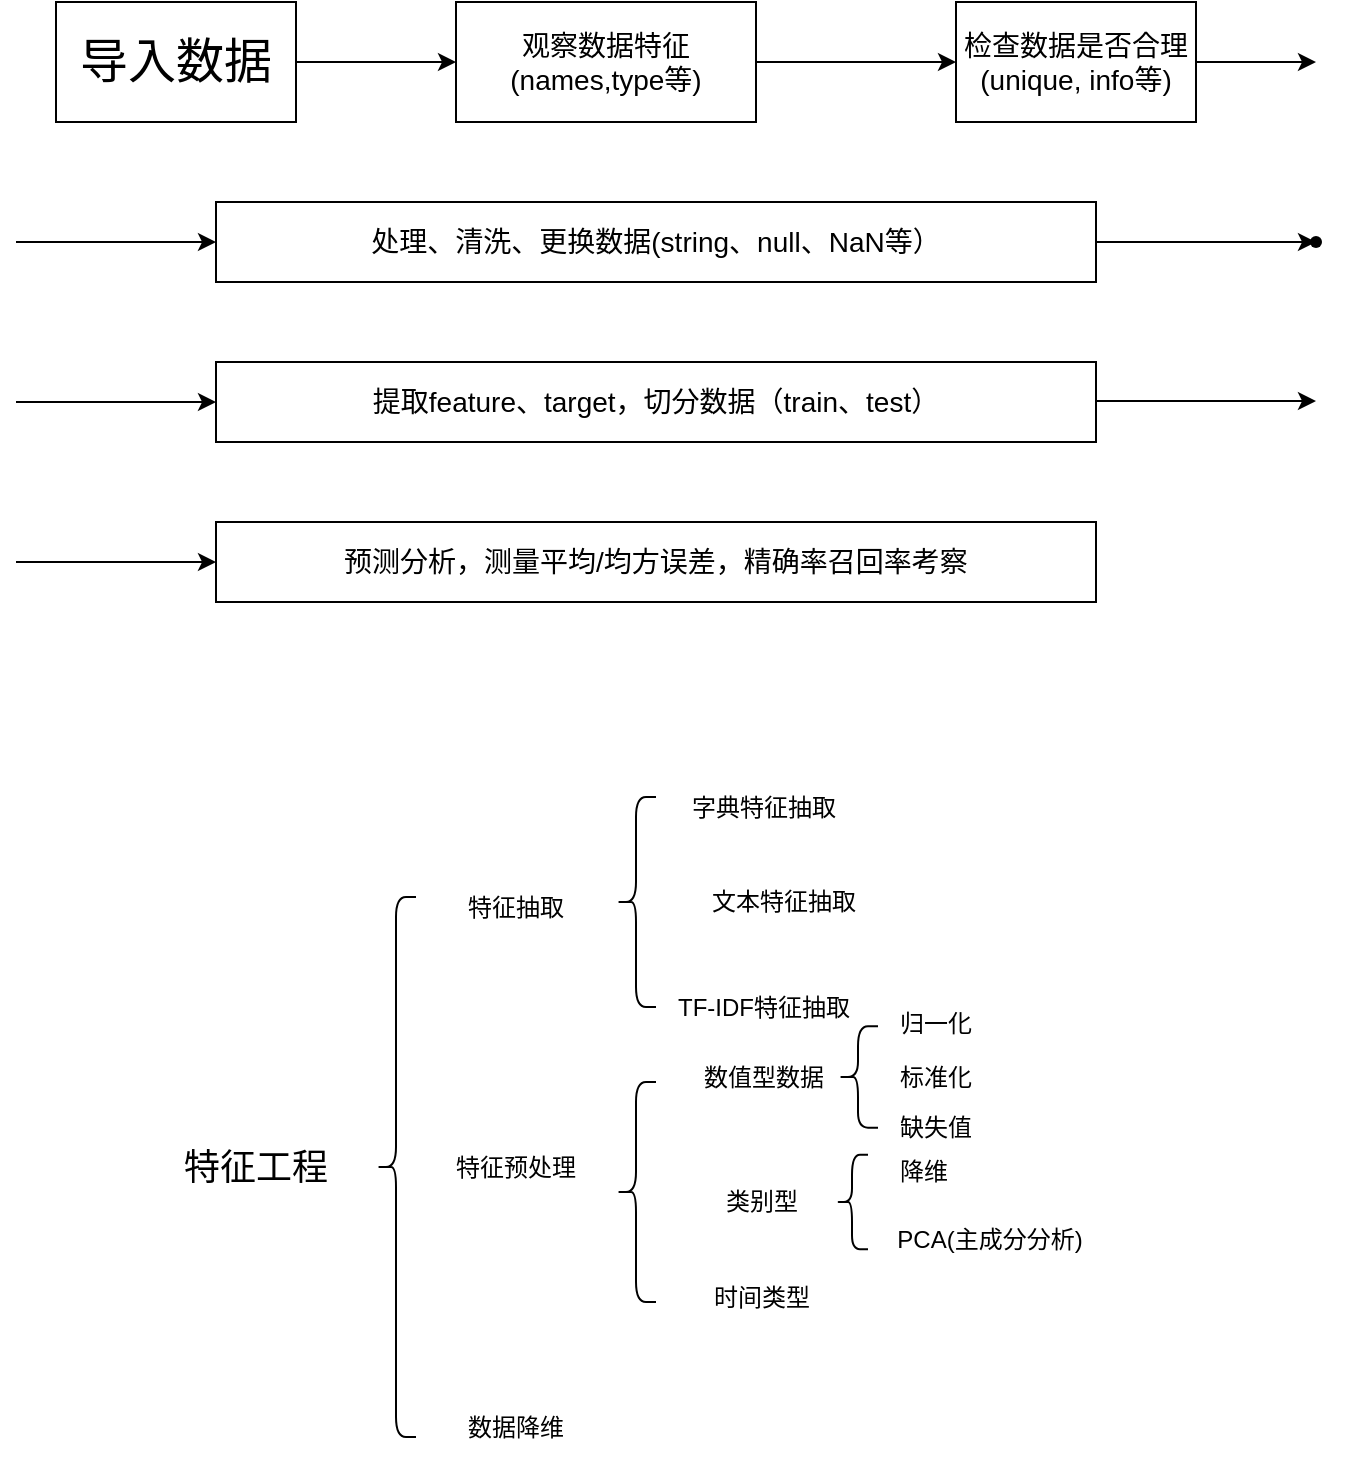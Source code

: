 <mxfile version="14.7.10" type="device"><diagram id="eLcxAf9iUN8Ebajhd4o6" name="Page-1"><mxGraphModel dx="1038" dy="547" grid="1" gridSize="10" guides="1" tooltips="1" connect="1" arrows="1" fold="1" page="1" pageScale="1" pageWidth="827" pageHeight="1169" math="0" shadow="0"><root><mxCell id="0"/><mxCell id="1" parent="0"/><mxCell id="u-79qXKtNeypi8t1sbNy-3" value="" style="edgeStyle=orthogonalEdgeStyle;rounded=0;orthogonalLoop=1;jettySize=auto;html=1;" edge="1" parent="1" source="u-79qXKtNeypi8t1sbNy-1" target="u-79qXKtNeypi8t1sbNy-2"><mxGeometry relative="1" as="geometry"/></mxCell><mxCell id="u-79qXKtNeypi8t1sbNy-1" value="&lt;font style=&quot;font-size: 24px&quot;&gt;导入数据&lt;/font&gt;" style="rounded=0;whiteSpace=wrap;html=1;" vertex="1" parent="1"><mxGeometry x="40" y="40" width="120" height="60" as="geometry"/></mxCell><mxCell id="u-79qXKtNeypi8t1sbNy-5" value="" style="edgeStyle=orthogonalEdgeStyle;rounded=0;orthogonalLoop=1;jettySize=auto;html=1;" edge="1" parent="1" source="u-79qXKtNeypi8t1sbNy-2" target="u-79qXKtNeypi8t1sbNy-4"><mxGeometry relative="1" as="geometry"/></mxCell><mxCell id="u-79qXKtNeypi8t1sbNy-2" value="&lt;font style=&quot;font-size: 14px&quot;&gt;观察数据特征&lt;br&gt;(names,type等)&lt;br&gt;&lt;/font&gt;" style="rounded=0;whiteSpace=wrap;html=1;" vertex="1" parent="1"><mxGeometry x="240" y="40" width="150" height="60" as="geometry"/></mxCell><mxCell id="u-79qXKtNeypi8t1sbNy-4" value="&lt;font style=&quot;font-size: 14px&quot;&gt;检查数据是否合理&lt;br&gt;(unique, info等)&lt;/font&gt;" style="rounded=0;whiteSpace=wrap;html=1;" vertex="1" parent="1"><mxGeometry x="490" y="40" width="120" height="60" as="geometry"/></mxCell><mxCell id="u-79qXKtNeypi8t1sbNy-6" value="" style="endArrow=classic;html=1;" edge="1" parent="1"><mxGeometry width="50" height="50" relative="1" as="geometry"><mxPoint x="20" y="160" as="sourcePoint"/><mxPoint x="120" y="160" as="targetPoint"/></mxGeometry></mxCell><mxCell id="u-79qXKtNeypi8t1sbNy-7" value="" style="endArrow=classic;html=1;exitX=1;exitY=0.5;exitDx=0;exitDy=0;" edge="1" parent="1" source="u-79qXKtNeypi8t1sbNy-4"><mxGeometry width="50" height="50" relative="1" as="geometry"><mxPoint x="390" y="270" as="sourcePoint"/><mxPoint x="670" y="70" as="targetPoint"/></mxGeometry></mxCell><mxCell id="u-79qXKtNeypi8t1sbNy-10" value="" style="edgeStyle=orthogonalEdgeStyle;rounded=0;orthogonalLoop=1;jettySize=auto;html=1;" edge="1" parent="1" source="u-79qXKtNeypi8t1sbNy-8" target="u-79qXKtNeypi8t1sbNy-9"><mxGeometry relative="1" as="geometry"/></mxCell><mxCell id="u-79qXKtNeypi8t1sbNy-8" value="&lt;font style=&quot;font-size: 14px&quot;&gt;处理、清洗、更换数据(string、null、NaN等）&lt;/font&gt;" style="rounded=0;whiteSpace=wrap;html=1;" vertex="1" parent="1"><mxGeometry x="120" y="140" width="440" height="40" as="geometry"/></mxCell><mxCell id="u-79qXKtNeypi8t1sbNy-9" value="" style="shape=waypoint;size=6;pointerEvents=1;points=[];fillColor=#ffffff;resizable=0;rotatable=0;perimeter=centerPerimeter;snapToPoint=1;rounded=0;" vertex="1" parent="1"><mxGeometry x="650" y="140" width="40" height="40" as="geometry"/></mxCell><mxCell id="u-79qXKtNeypi8t1sbNy-13" value="" style="endArrow=classic;html=1;" edge="1" parent="1"><mxGeometry width="50" height="50" relative="1" as="geometry"><mxPoint x="20" y="240" as="sourcePoint"/><mxPoint x="120" y="240" as="targetPoint"/></mxGeometry></mxCell><mxCell id="u-79qXKtNeypi8t1sbNy-15" value="&lt;font style=&quot;font-size: 14px&quot;&gt;提取feature、target，切分数据（train、test）&lt;/font&gt;" style="rounded=0;whiteSpace=wrap;html=1;" vertex="1" parent="1"><mxGeometry x="120" y="220" width="440" height="40" as="geometry"/></mxCell><mxCell id="u-79qXKtNeypi8t1sbNy-16" value="" style="edgeStyle=orthogonalEdgeStyle;rounded=0;orthogonalLoop=1;jettySize=auto;html=1;" edge="1" parent="1"><mxGeometry relative="1" as="geometry"><mxPoint x="560" y="239.5" as="sourcePoint"/><mxPoint x="670" y="239.5" as="targetPoint"/></mxGeometry></mxCell><mxCell id="u-79qXKtNeypi8t1sbNy-17" value="" style="endArrow=classic;html=1;" edge="1" parent="1"><mxGeometry width="50" height="50" relative="1" as="geometry"><mxPoint x="20" y="320" as="sourcePoint"/><mxPoint x="120" y="320" as="targetPoint"/></mxGeometry></mxCell><mxCell id="u-79qXKtNeypi8t1sbNy-18" value="&lt;font style=&quot;font-size: 14px&quot;&gt;预测分析，测量平均/均方误差，精确率召回率考察&lt;/font&gt;" style="rounded=0;whiteSpace=wrap;html=1;" vertex="1" parent="1"><mxGeometry x="120" y="300" width="440" height="40" as="geometry"/></mxCell><mxCell id="u-79qXKtNeypi8t1sbNy-19" value="" style="shape=curlyBracket;whiteSpace=wrap;html=1;rounded=1;" vertex="1" parent="1"><mxGeometry x="200" y="487.5" width="20" height="270" as="geometry"/></mxCell><mxCell id="u-79qXKtNeypi8t1sbNy-22" value="&lt;font style=&quot;font-size: 18px&quot;&gt;特征工程&lt;/font&gt;" style="text;html=1;strokeColor=none;fillColor=none;align=center;verticalAlign=middle;whiteSpace=wrap;rounded=0;" vertex="1" parent="1"><mxGeometry x="100" y="597.5" width="80" height="50" as="geometry"/></mxCell><mxCell id="u-79qXKtNeypi8t1sbNy-23" value="特征抽取" style="text;html=1;strokeColor=none;fillColor=none;align=center;verticalAlign=middle;whiteSpace=wrap;rounded=0;" vertex="1" parent="1"><mxGeometry x="230" y="467.5" width="80" height="50" as="geometry"/></mxCell><mxCell id="u-79qXKtNeypi8t1sbNy-25" value="特征预处理" style="text;html=1;strokeColor=none;fillColor=none;align=center;verticalAlign=middle;whiteSpace=wrap;rounded=0;" vertex="1" parent="1"><mxGeometry x="230" y="597.5" width="80" height="50" as="geometry"/></mxCell><mxCell id="u-79qXKtNeypi8t1sbNy-26" value="数据降维" style="text;html=1;strokeColor=none;fillColor=none;align=center;verticalAlign=middle;whiteSpace=wrap;rounded=0;" vertex="1" parent="1"><mxGeometry x="230" y="727.5" width="80" height="50" as="geometry"/></mxCell><mxCell id="u-79qXKtNeypi8t1sbNy-27" value="" style="shape=curlyBracket;whiteSpace=wrap;html=1;rounded=1;" vertex="1" parent="1"><mxGeometry x="320" y="437.5" width="20" height="105" as="geometry"/></mxCell><mxCell id="u-79qXKtNeypi8t1sbNy-28" value="字典特征抽取" style="text;html=1;strokeColor=none;fillColor=none;align=center;verticalAlign=middle;whiteSpace=wrap;rounded=0;" vertex="1" parent="1"><mxGeometry x="341" y="427.5" width="106" height="30" as="geometry"/></mxCell><mxCell id="u-79qXKtNeypi8t1sbNy-29" value="文本特征抽取" style="text;html=1;strokeColor=none;fillColor=none;align=center;verticalAlign=middle;whiteSpace=wrap;rounded=0;" vertex="1" parent="1"><mxGeometry x="354" y="475" width="100" height="30" as="geometry"/></mxCell><mxCell id="u-79qXKtNeypi8t1sbNy-30" value="TF-IDF特征抽取" style="text;html=1;strokeColor=none;fillColor=none;align=center;verticalAlign=middle;whiteSpace=wrap;rounded=0;" vertex="1" parent="1"><mxGeometry x="341" y="527.5" width="106" height="30" as="geometry"/></mxCell><mxCell id="u-79qXKtNeypi8t1sbNy-31" value="" style="shape=curlyBracket;whiteSpace=wrap;html=1;rounded=1;" vertex="1" parent="1"><mxGeometry x="320" y="580" width="20" height="110" as="geometry"/></mxCell><mxCell id="u-79qXKtNeypi8t1sbNy-32" value="数值型数据" style="text;html=1;strokeColor=none;fillColor=none;align=center;verticalAlign=middle;whiteSpace=wrap;rounded=0;" vertex="1" parent="1"><mxGeometry x="341" y="570" width="106" height="15" as="geometry"/></mxCell><mxCell id="u-79qXKtNeypi8t1sbNy-33" value="类别型" style="text;html=1;strokeColor=none;fillColor=none;align=center;verticalAlign=middle;whiteSpace=wrap;rounded=0;" vertex="1" parent="1"><mxGeometry x="340" y="632.5" width="106" height="15" as="geometry"/></mxCell><mxCell id="u-79qXKtNeypi8t1sbNy-34" value="时间类型" style="text;html=1;strokeColor=none;fillColor=none;align=center;verticalAlign=middle;whiteSpace=wrap;rounded=0;" vertex="1" parent="1"><mxGeometry x="340" y="680" width="106" height="15" as="geometry"/></mxCell><mxCell id="u-79qXKtNeypi8t1sbNy-36" value="" style="shape=curlyBracket;whiteSpace=wrap;html=1;rounded=1;" vertex="1" parent="1"><mxGeometry x="431" y="552.12" width="20" height="50.75" as="geometry"/></mxCell><mxCell id="u-79qXKtNeypi8t1sbNy-37" value="" style="shape=curlyBracket;whiteSpace=wrap;html=1;rounded=1;size=0.5;" vertex="1" parent="1"><mxGeometry x="430" y="616.37" width="16" height="47.25" as="geometry"/></mxCell><mxCell id="u-79qXKtNeypi8t1sbNy-38" value="归一化" style="text;html=1;strokeColor=none;fillColor=none;align=center;verticalAlign=middle;whiteSpace=wrap;rounded=0;" vertex="1" parent="1"><mxGeometry x="460" y="542.5" width="40" height="17.5" as="geometry"/></mxCell><mxCell id="u-79qXKtNeypi8t1sbNy-39" value="标准化" style="text;html=1;strokeColor=none;fillColor=none;align=center;verticalAlign=middle;whiteSpace=wrap;rounded=0;" vertex="1" parent="1"><mxGeometry x="460" y="568.75" width="40" height="17.5" as="geometry"/></mxCell><mxCell id="u-79qXKtNeypi8t1sbNy-40" value="缺失值" style="text;html=1;strokeColor=none;fillColor=none;align=center;verticalAlign=middle;whiteSpace=wrap;rounded=0;" vertex="1" parent="1"><mxGeometry x="460" y="593.88" width="40" height="17.5" as="geometry"/></mxCell><mxCell id="u-79qXKtNeypi8t1sbNy-41" value="降维" style="text;html=1;strokeColor=none;fillColor=none;align=center;verticalAlign=middle;whiteSpace=wrap;rounded=0;" vertex="1" parent="1"><mxGeometry x="454" y="616.37" width="40" height="17.5" as="geometry"/></mxCell><mxCell id="u-79qXKtNeypi8t1sbNy-42" value="PCA(主成分分析)" style="text;html=1;strokeColor=none;fillColor=none;align=center;verticalAlign=middle;whiteSpace=wrap;rounded=0;" vertex="1" parent="1"><mxGeometry x="454" y="650" width="106" height="17.5" as="geometry"/></mxCell></root></mxGraphModel></diagram></mxfile>